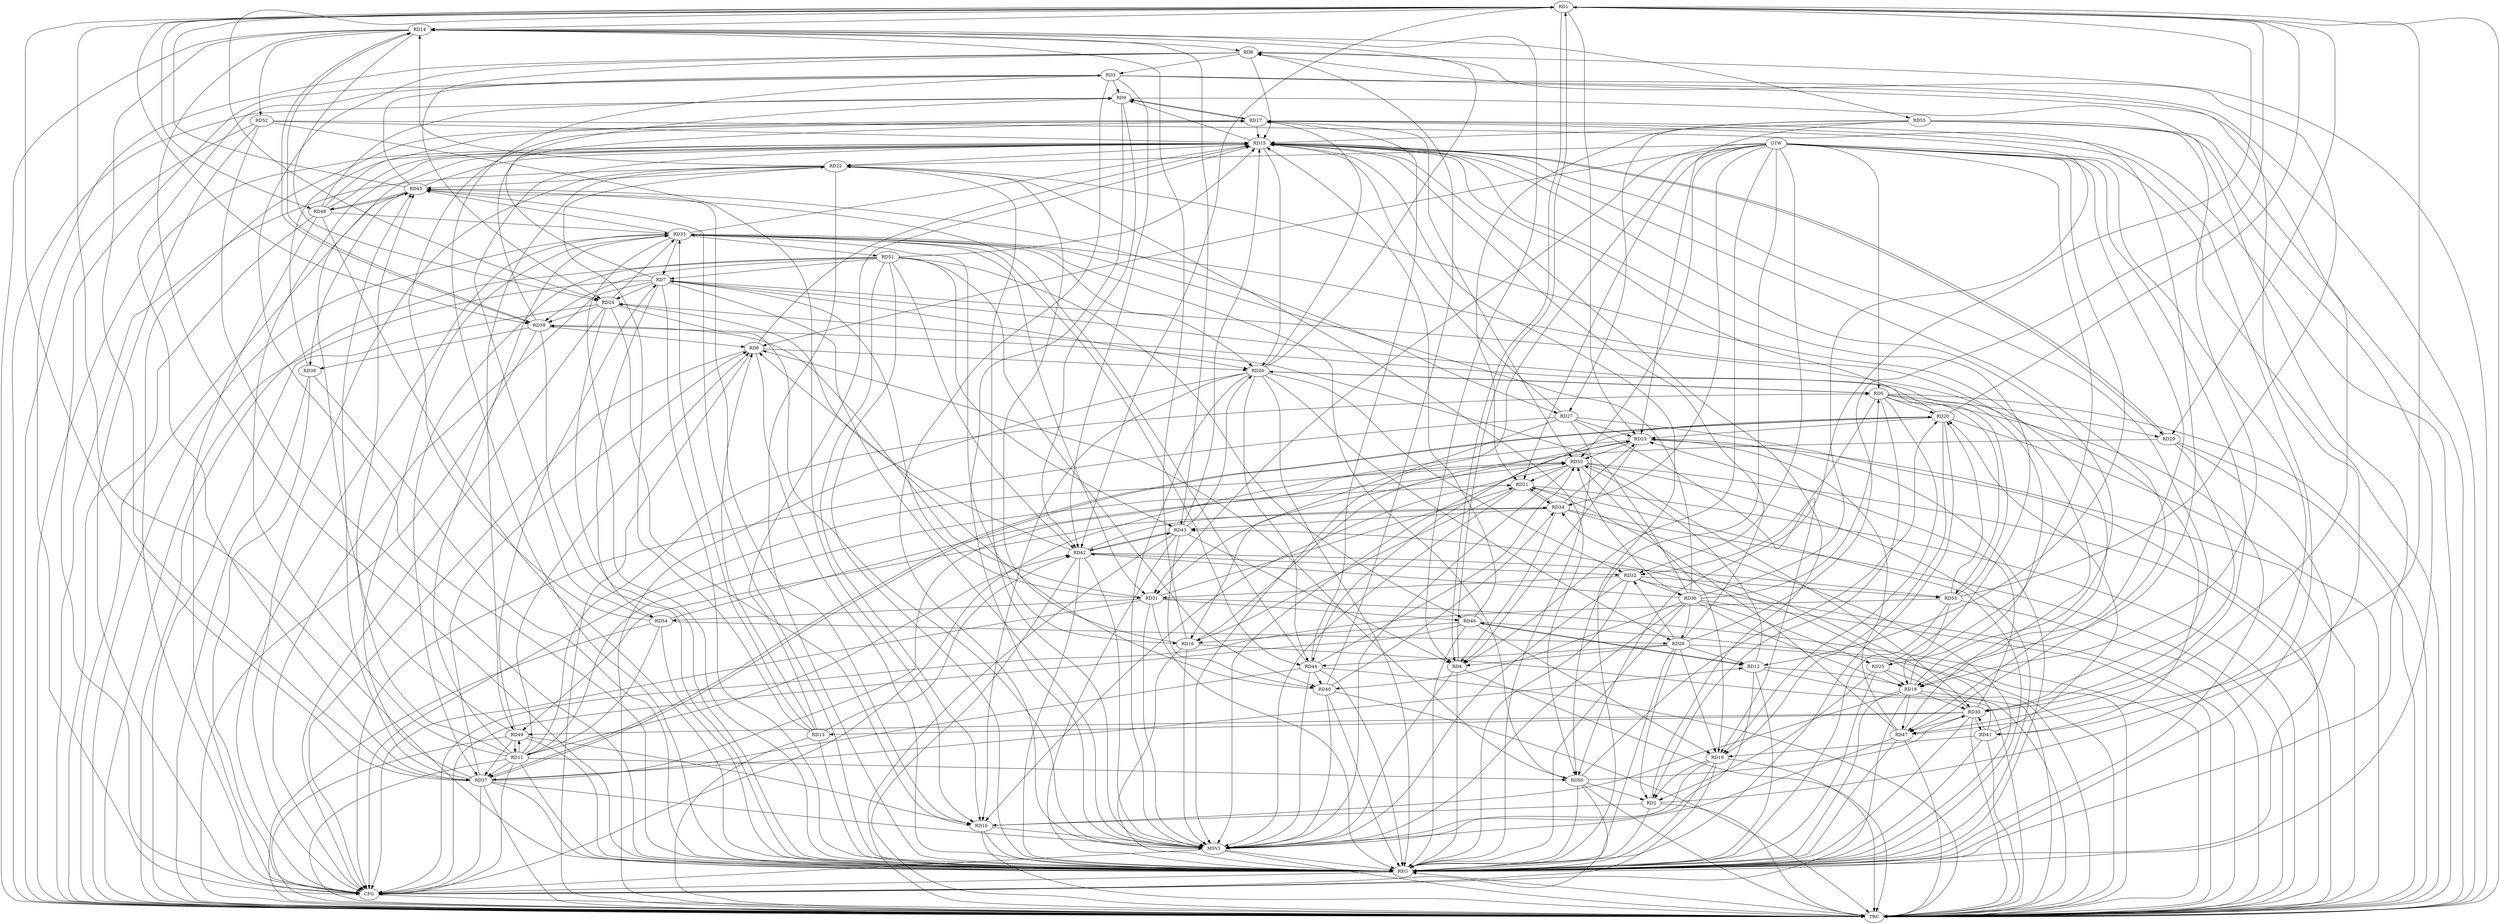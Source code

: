 strict digraph G {
  RD1 [ label="RD1" ];
  RD2 [ label="RD2" ];
  RD3 [ label="RD3" ];
  RD4 [ label="RD4" ];
  RD5 [ label="RD5" ];
  RD6 [ label="RD6" ];
  RD7 [ label="RD7" ];
  RD8 [ label="RD8" ];
  RD9 [ label="RD9" ];
  RD10 [ label="RD10" ];
  RD11 [ label="RD11" ];
  RD12 [ label="RD12" ];
  RD13 [ label="RD13" ];
  RD14 [ label="RD14" ];
  RD15 [ label="RD15" ];
  RD16 [ label="RD16" ];
  RD17 [ label="RD17" ];
  RD18 [ label="RD18" ];
  RD19 [ label="RD19" ];
  RD20 [ label="RD20" ];
  RD21 [ label="RD21" ];
  RD22 [ label="RD22" ];
  RD23 [ label="RD23" ];
  RD24 [ label="RD24" ];
  RD25 [ label="RD25" ];
  RD26 [ label="RD26" ];
  RD27 [ label="RD27" ];
  RD28 [ label="RD28" ];
  RD29 [ label="RD29" ];
  RD30 [ label="RD30" ];
  RD31 [ label="RD31" ];
  RD32 [ label="RD32" ];
  RD33 [ label="RD33" ];
  RD34 [ label="RD34" ];
  RD35 [ label="RD35" ];
  RD36 [ label="RD36" ];
  RD37 [ label="RD37" ];
  RD38 [ label="RD38" ];
  RD39 [ label="RD39" ];
  RD40 [ label="RD40" ];
  RD41 [ label="RD41" ];
  RD42 [ label="RD42" ];
  RD43 [ label="RD43" ];
  RD44 [ label="RD44" ];
  RD45 [ label="RD45" ];
  RD46 [ label="RD46" ];
  RD47 [ label="RD47" ];
  RD48 [ label="RD48" ];
  RD49 [ label="RD49" ];
  RD50 [ label="RD50" ];
  RD51 [ label="RD51" ];
  RD52 [ label="RD52" ];
  RD53 [ label="RD53" ];
  RD54 [ label="RD54" ];
  RD55 [ label="RD55" ];
  GTW [ label="GTW" ];
  REG [ label="REG" ];
  CFG [ label="CFG" ];
  TRC [ label="TRC" ];
  MSV1 [ label="MSV1" ];
  RD1 -> RD4;
  RD4 -> RD1;
  RD1 -> RD14;
  RD20 -> RD1;
  RD1 -> RD23;
  RD1 -> RD24;
  RD28 -> RD1;
  RD1 -> RD29;
  RD37 -> RD1;
  RD1 -> RD39;
  RD1 -> RD42;
  RD45 -> RD1;
  RD1 -> RD47;
  RD1 -> RD48;
  RD1 -> RD50;
  RD5 -> RD2;
  RD2 -> RD6;
  RD2 -> RD10;
  RD19 -> RD2;
  RD25 -> RD2;
  RD28 -> RD2;
  RD50 -> RD2;
  RD6 -> RD3;
  RD3 -> RD9;
  RD3 -> RD37;
  RD3 -> RD42;
  RD45 -> RD3;
  RD3 -> RD47;
  RD14 -> RD4;
  RD23 -> RD4;
  RD28 -> RD4;
  RD34 -> RD4;
  RD43 -> RD4;
  RD11 -> RD5;
  RD5 -> RD19;
  RD5 -> RD20;
  RD5 -> RD26;
  RD26 -> RD5;
  RD5 -> RD29;
  RD5 -> RD32;
  RD36 -> RD5;
  RD5 -> RD53;
  RD14 -> RD6;
  RD6 -> RD24;
  RD40 -> RD6;
  RD53 -> RD6;
  RD7 -> RD9;
  RD18 -> RD7;
  RD7 -> RD24;
  RD7 -> RD26;
  RD7 -> RD31;
  RD33 -> RD7;
  RD7 -> RD41;
  RD49 -> RD7;
  RD51 -> RD7;
  RD7 -> RD54;
  RD11 -> RD8;
  RD13 -> RD8;
  RD8 -> RD26;
  RD37 -> RD8;
  RD39 -> RD8;
  RD40 -> RD8;
  RD50 -> RD8;
  RD15 -> RD9;
  RD9 -> RD17;
  RD17 -> RD9;
  RD9 -> RD42;
  RD48 -> RD9;
  RD18 -> RD10;
  RD24 -> RD10;
  RD26 -> RD10;
  RD35 -> RD10;
  RD45 -> RD10;
  RD49 -> RD10;
  RD51 -> RD10;
  RD52 -> RD10;
  RD11 -> RD33;
  RD11 -> RD35;
  RD11 -> RD37;
  RD11 -> RD42;
  RD11 -> RD45;
  RD11 -> RD49;
  RD49 -> RD11;
  RD11 -> RD50;
  RD54 -> RD11;
  RD12 -> RD18;
  RD28 -> RD12;
  RD12 -> RD35;
  RD37 -> RD12;
  RD12 -> RD46;
  RD46 -> RD12;
  RD13 -> RD22;
  RD30 -> RD13;
  RD13 -> RD33;
  RD13 -> RD42;
  RD16 -> RD14;
  RD22 -> RD14;
  RD14 -> RD24;
  RD26 -> RD14;
  RD14 -> RD37;
  RD14 -> RD39;
  RD39 -> RD14;
  RD14 -> RD43;
  RD14 -> RD52;
  RD14 -> RD55;
  RD15 -> RD22;
  RD15 -> RD26;
  RD15 -> RD29;
  RD15 -> RD47;
  RD21 -> RD16;
  RD16 -> RD22;
  RD16 -> RD23;
  RD27 -> RD16;
  RD33 -> RD16;
  RD46 -> RD16;
  RD26 -> RD17;
  RD17 -> RD35;
  RD36 -> RD17;
  RD39 -> RD17;
  RD44 -> RD17;
  RD48 -> RD17;
  RD54 -> RD17;
  RD25 -> RD18;
  RD18 -> RD30;
  RD36 -> RD18;
  RD18 -> RD47;
  RD52 -> RD18;
  RD53 -> RD18;
  RD55 -> RD18;
  RD20 -> RD19;
  RD27 -> RD19;
  RD28 -> RD19;
  RD35 -> RD19;
  RD41 -> RD19;
  RD46 -> RD19;
  RD20 -> RD23;
  RD20 -> RD37;
  RD37 -> RD20;
  RD41 -> RD20;
  RD20 -> RD44;
  RD50 -> RD20;
  RD53 -> RD20;
  RD31 -> RD21;
  RD21 -> RD34;
  RD34 -> RD21;
  RD35 -> RD21;
  RD47 -> RD21;
  RD54 -> RD21;
  RD55 -> RD21;
  RD22 -> RD45;
  RD22 -> RD47;
  RD22 -> RD49;
  RD22 -> RD50;
  RD27 -> RD23;
  RD30 -> RD23;
  RD34 -> RD23;
  RD23 -> RD35;
  RD47 -> RD23;
  RD55 -> RD23;
  RD24 -> RD33;
  RD24 -> RD39;
  RD42 -> RD24;
  RD53 -> RD24;
  RD36 -> RD25;
  RD26 -> RD28;
  RD26 -> RD32;
  RD33 -> RD26;
  RD43 -> RD26;
  RD26 -> RD44;
  RD45 -> RD27;
  RD55 -> RD27;
  RD28 -> RD32;
  RD36 -> RD28;
  RD28 -> RD44;
  RD54 -> RD28;
  RD29 -> RD30;
  RD29 -> RD31;
  RD35 -> RD30;
  RD30 -> RD41;
  RD41 -> RD30;
  RD30 -> RD43;
  RD30 -> RD47;
  RD30 -> RD49;
  RD50 -> RD30;
  RD32 -> RD31;
  RD33 -> RD31;
  RD31 -> RD39;
  RD31 -> RD46;
  RD31 -> RD54;
  RD32 -> RD36;
  RD42 -> RD32;
  RD32 -> RD53;
  RD36 -> RD33;
  RD37 -> RD33;
  RD33 -> RD44;
  RD33 -> RD45;
  RD47 -> RD33;
  RD48 -> RD33;
  RD33 -> RD50;
  RD33 -> RD51;
  RD40 -> RD34;
  RD41 -> RD34;
  RD42 -> RD34;
  RD34 -> RD43;
  RD34 -> RD49;
  RD36 -> RD35;
  RD37 -> RD35;
  RD44 -> RD35;
  RD36 -> RD39;
  RD36 -> RD40;
  RD36 -> RD42;
  RD44 -> RD37;
  RD37 -> RD45;
  RD49 -> RD37;
  RD51 -> RD37;
  RD39 -> RD38;
  RD45 -> RD38;
  RD51 -> RD39;
  RD43 -> RD40;
  RD44 -> RD40;
  RD51 -> RD40;
  RD42 -> RD43;
  RD43 -> RD42;
  RD51 -> RD42;
  RD42 -> RD53;
  RD51 -> RD43;
  RD44 -> RD45;
  RD45 -> RD48;
  RD48 -> RD45;
  RD51 -> RD46;
  GTW -> RD32;
  GTW -> RD5;
  GTW -> RD4;
  GTW -> RD18;
  GTW -> RD30;
  GTW -> RD25;
  GTW -> RD8;
  GTW -> RD35;
  GTW -> RD21;
  GTW -> RD41;
  GTW -> RD12;
  GTW -> RD34;
  GTW -> RD50;
  GTW -> RD31;
  GTW -> RD22;
  RD1 -> REG;
  RD2 -> REG;
  RD3 -> REG;
  RD4 -> REG;
  RD5 -> REG;
  RD6 -> REG;
  RD7 -> REG;
  RD8 -> REG;
  RD9 -> REG;
  RD10 -> REG;
  RD11 -> REG;
  RD12 -> REG;
  RD13 -> REG;
  RD14 -> REG;
  RD15 -> REG;
  RD16 -> REG;
  RD17 -> REG;
  RD18 -> REG;
  RD19 -> REG;
  RD20 -> REG;
  RD21 -> REG;
  RD22 -> REG;
  RD23 -> REG;
  RD24 -> REG;
  RD25 -> REG;
  RD26 -> REG;
  RD27 -> REG;
  RD28 -> REG;
  RD29 -> REG;
  RD30 -> REG;
  RD31 -> REG;
  RD32 -> REG;
  RD33 -> REG;
  RD34 -> REG;
  RD35 -> REG;
  RD36 -> REG;
  RD37 -> REG;
  RD38 -> REG;
  RD39 -> REG;
  RD40 -> REG;
  RD41 -> REG;
  RD42 -> REG;
  RD43 -> REG;
  RD44 -> REG;
  RD45 -> REG;
  RD46 -> REG;
  RD47 -> REG;
  RD48 -> REG;
  RD49 -> REG;
  RD50 -> REG;
  RD51 -> REG;
  RD52 -> REG;
  RD53 -> REG;
  RD54 -> REG;
  RD55 -> REG;
  RD23 -> CFG;
  RD27 -> CFG;
  RD24 -> CFG;
  RD3 -> CFG;
  RD22 -> CFG;
  RD11 -> CFG;
  RD33 -> CFG;
  RD19 -> CFG;
  RD37 -> CFG;
  RD6 -> CFG;
  RD8 -> CFG;
  RD48 -> CFG;
  RD7 -> CFG;
  RD46 -> CFG;
  RD38 -> CFG;
  RD50 -> CFG;
  RD52 -> CFG;
  RD35 -> CFG;
  RD31 -> CFG;
  RD18 -> CFG;
  RD53 -> CFG;
  RD17 -> CFG;
  REG -> CFG;
  RD1 -> TRC;
  RD2 -> TRC;
  RD3 -> TRC;
  RD4 -> TRC;
  RD5 -> TRC;
  RD6 -> TRC;
  RD7 -> TRC;
  RD8 -> TRC;
  RD9 -> TRC;
  RD10 -> TRC;
  RD11 -> TRC;
  RD12 -> TRC;
  RD13 -> TRC;
  RD14 -> TRC;
  RD15 -> TRC;
  RD16 -> TRC;
  RD17 -> TRC;
  RD18 -> TRC;
  RD19 -> TRC;
  RD20 -> TRC;
  RD21 -> TRC;
  RD22 -> TRC;
  RD23 -> TRC;
  RD24 -> TRC;
  RD25 -> TRC;
  RD26 -> TRC;
  RD27 -> TRC;
  RD28 -> TRC;
  RD29 -> TRC;
  RD30 -> TRC;
  RD31 -> TRC;
  RD32 -> TRC;
  RD33 -> TRC;
  RD34 -> TRC;
  RD35 -> TRC;
  RD36 -> TRC;
  RD37 -> TRC;
  RD38 -> TRC;
  RD39 -> TRC;
  RD40 -> TRC;
  RD41 -> TRC;
  RD42 -> TRC;
  RD43 -> TRC;
  RD44 -> TRC;
  RD45 -> TRC;
  RD46 -> TRC;
  RD47 -> TRC;
  RD48 -> TRC;
  RD49 -> TRC;
  RD50 -> TRC;
  RD51 -> TRC;
  RD52 -> TRC;
  RD53 -> TRC;
  RD54 -> TRC;
  RD55 -> TRC;
  GTW -> TRC;
  CFG -> TRC;
  TRC -> REG;
  RD13 -> RD15;
  RD8 -> RD15;
  RD25 -> RD15;
  RD18 -> RD15;
  RD6 -> RD15;
  RD45 -> RD15;
  RD38 -> RD15;
  RD51 -> RD15;
  RD2 -> RD15;
  RD27 -> RD15;
  RD46 -> RD15;
  RD55 -> RD15;
  RD54 -> RD15;
  RD28 -> RD15;
  RD52 -> RD15;
  RD30 -> RD15;
  RD33 -> RD15;
  RD17 -> RD15;
  RD48 -> RD15;
  RD20 -> RD15;
  RD49 -> RD15;
  RD43 -> RD15;
  RD29 -> RD15;
  RD11 -> RD15;
  RD7 -> MSV1;
  RD22 -> MSV1;
  RD23 -> MSV1;
  RD24 -> MSV1;
  RD26 -> MSV1;
  RD31 -> MSV1;
  RD32 -> MSV1;
  RD36 -> MSV1;
  RD37 -> MSV1;
  GTW -> MSV1;
  RD9 -> MSV1;
  RD21 -> MSV1;
  RD42 -> MSV1;
  RD44 -> MSV1;
  RD35 -> MSV1;
  RD40 -> MSV1;
  RD19 -> MSV1;
  RD4 -> MSV1;
  RD12 -> MSV1;
  RD10 -> MSV1;
  RD47 -> MSV1;
  RD3 -> MSV1;
  RD16 -> MSV1;
  MSV1 -> REG;
  MSV1 -> TRC;
  MSV1 -> CFG;
}

